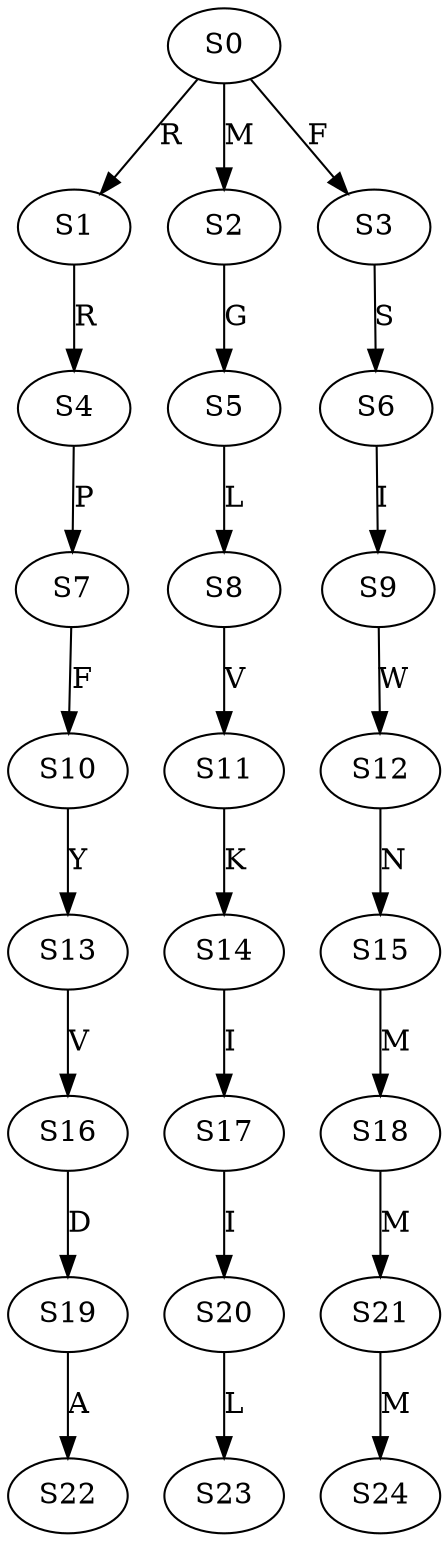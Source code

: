 strict digraph  {
	S0 -> S1 [ label = R ];
	S0 -> S2 [ label = M ];
	S0 -> S3 [ label = F ];
	S1 -> S4 [ label = R ];
	S2 -> S5 [ label = G ];
	S3 -> S6 [ label = S ];
	S4 -> S7 [ label = P ];
	S5 -> S8 [ label = L ];
	S6 -> S9 [ label = I ];
	S7 -> S10 [ label = F ];
	S8 -> S11 [ label = V ];
	S9 -> S12 [ label = W ];
	S10 -> S13 [ label = Y ];
	S11 -> S14 [ label = K ];
	S12 -> S15 [ label = N ];
	S13 -> S16 [ label = V ];
	S14 -> S17 [ label = I ];
	S15 -> S18 [ label = M ];
	S16 -> S19 [ label = D ];
	S17 -> S20 [ label = I ];
	S18 -> S21 [ label = M ];
	S19 -> S22 [ label = A ];
	S20 -> S23 [ label = L ];
	S21 -> S24 [ label = M ];
}
